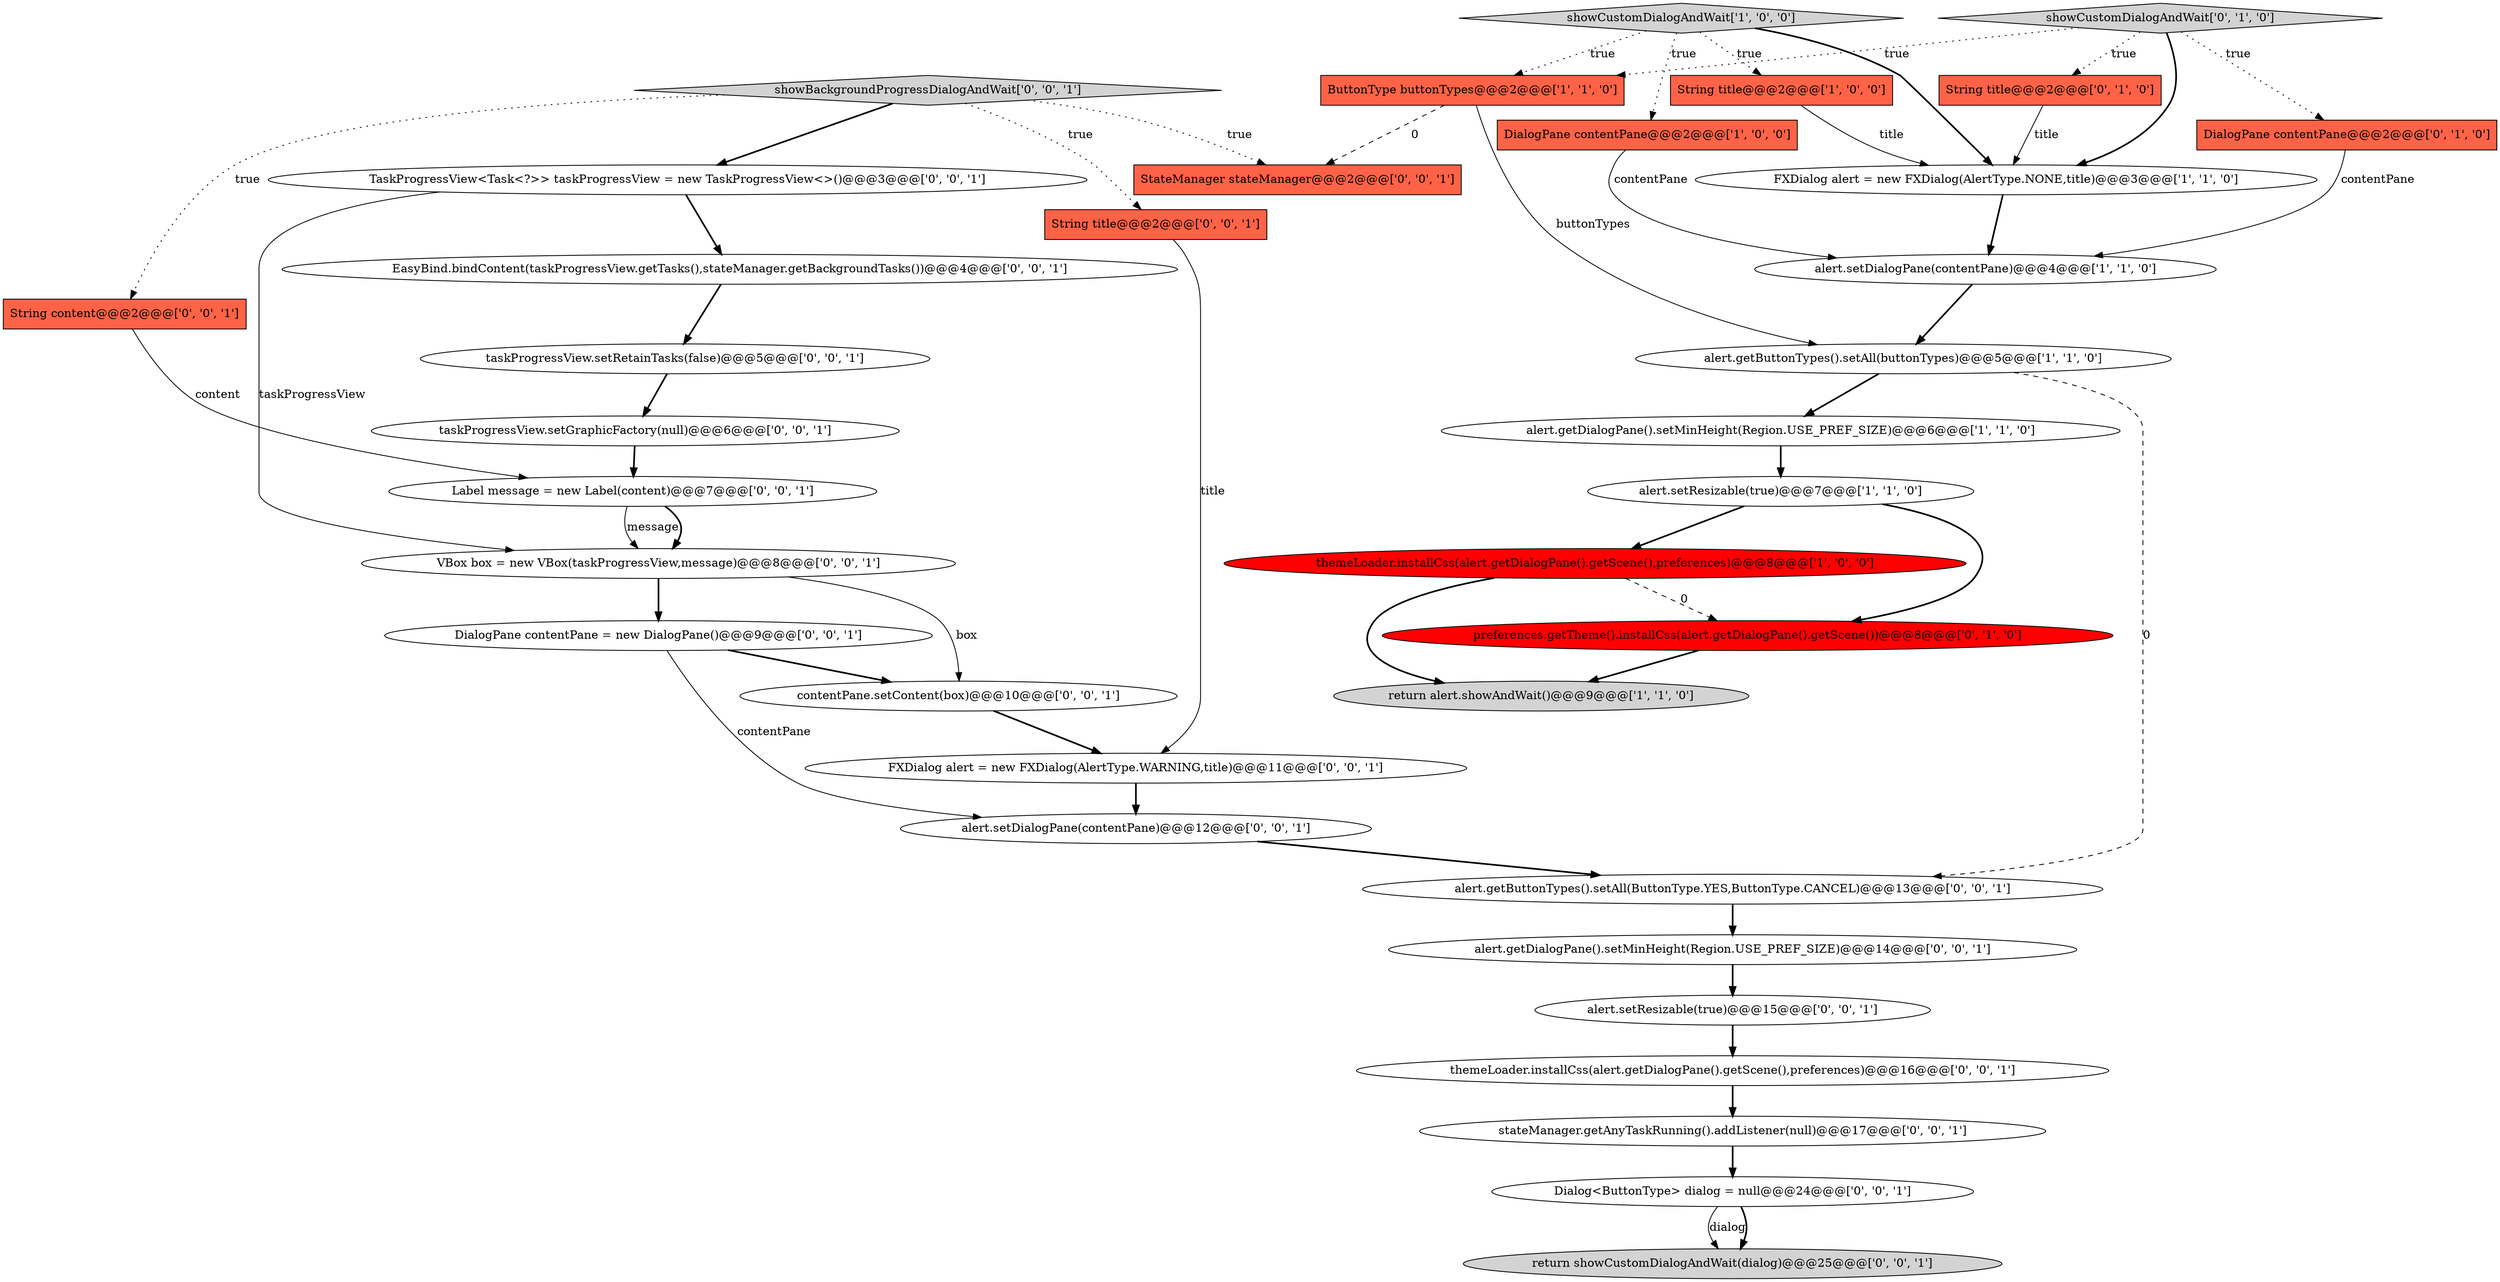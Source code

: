 digraph {
35 [style = filled, label = "StateManager stateManager@@@2@@@['0', '0', '1']", fillcolor = tomato, shape = box image = "AAA0AAABBB3BBB"];
31 [style = filled, label = "taskProgressView.setGraphicFactory(null)@@@6@@@['0', '0', '1']", fillcolor = white, shape = ellipse image = "AAA0AAABBB3BBB"];
2 [style = filled, label = "alert.getDialogPane().setMinHeight(Region.USE_PREF_SIZE)@@@6@@@['1', '1', '0']", fillcolor = white, shape = ellipse image = "AAA0AAABBB1BBB"];
23 [style = filled, label = "DialogPane contentPane = new DialogPane()@@@9@@@['0', '0', '1']", fillcolor = white, shape = ellipse image = "AAA0AAABBB3BBB"];
28 [style = filled, label = "alert.setDialogPane(contentPane)@@@12@@@['0', '0', '1']", fillcolor = white, shape = ellipse image = "AAA0AAABBB3BBB"];
32 [style = filled, label = "Label message = new Label(content)@@@7@@@['0', '0', '1']", fillcolor = white, shape = ellipse image = "AAA0AAABBB3BBB"];
14 [style = filled, label = "showCustomDialogAndWait['0', '1', '0']", fillcolor = lightgray, shape = diamond image = "AAA0AAABBB2BBB"];
29 [style = filled, label = "themeLoader.installCss(alert.getDialogPane().getScene(),preferences)@@@16@@@['0', '0', '1']", fillcolor = white, shape = ellipse image = "AAA0AAABBB3BBB"];
17 [style = filled, label = "EasyBind.bindContent(taskProgressView.getTasks(),stateManager.getBackgroundTasks())@@@4@@@['0', '0', '1']", fillcolor = white, shape = ellipse image = "AAA0AAABBB3BBB"];
27 [style = filled, label = "String content@@@2@@@['0', '0', '1']", fillcolor = tomato, shape = box image = "AAA0AAABBB3BBB"];
5 [style = filled, label = "DialogPane contentPane@@@2@@@['1', '0', '0']", fillcolor = tomato, shape = box image = "AAA0AAABBB1BBB"];
12 [style = filled, label = "DialogPane contentPane@@@2@@@['0', '1', '0']", fillcolor = tomato, shape = box image = "AAA0AAABBB2BBB"];
16 [style = filled, label = "alert.getButtonTypes().setAll(ButtonType.YES,ButtonType.CANCEL)@@@13@@@['0', '0', '1']", fillcolor = white, shape = ellipse image = "AAA0AAABBB3BBB"];
8 [style = filled, label = "alert.getButtonTypes().setAll(buttonTypes)@@@5@@@['1', '1', '0']", fillcolor = white, shape = ellipse image = "AAA0AAABBB1BBB"];
11 [style = filled, label = "String title@@@2@@@['0', '1', '0']", fillcolor = tomato, shape = box image = "AAA0AAABBB2BBB"];
20 [style = filled, label = "alert.getDialogPane().setMinHeight(Region.USE_PREF_SIZE)@@@14@@@['0', '0', '1']", fillcolor = white, shape = ellipse image = "AAA0AAABBB3BBB"];
22 [style = filled, label = "FXDialog alert = new FXDialog(AlertType.WARNING,title)@@@11@@@['0', '0', '1']", fillcolor = white, shape = ellipse image = "AAA0AAABBB3BBB"];
4 [style = filled, label = "alert.setResizable(true)@@@7@@@['1', '1', '0']", fillcolor = white, shape = ellipse image = "AAA0AAABBB1BBB"];
10 [style = filled, label = "ButtonType buttonTypes@@@2@@@['1', '1', '0']", fillcolor = tomato, shape = box image = "AAA0AAABBB1BBB"];
15 [style = filled, label = "TaskProgressView<Task<?>> taskProgressView = new TaskProgressView<>()@@@3@@@['0', '0', '1']", fillcolor = white, shape = ellipse image = "AAA0AAABBB3BBB"];
21 [style = filled, label = "contentPane.setContent(box)@@@10@@@['0', '0', '1']", fillcolor = white, shape = ellipse image = "AAA0AAABBB3BBB"];
7 [style = filled, label = "FXDialog alert = new FXDialog(AlertType.NONE,title)@@@3@@@['1', '1', '0']", fillcolor = white, shape = ellipse image = "AAA0AAABBB1BBB"];
25 [style = filled, label = "VBox box = new VBox(taskProgressView,message)@@@8@@@['0', '0', '1']", fillcolor = white, shape = ellipse image = "AAA0AAABBB3BBB"];
33 [style = filled, label = "showBackgroundProgressDialogAndWait['0', '0', '1']", fillcolor = lightgray, shape = diamond image = "AAA0AAABBB3BBB"];
1 [style = filled, label = "return alert.showAndWait()@@@9@@@['1', '1', '0']", fillcolor = lightgray, shape = ellipse image = "AAA0AAABBB1BBB"];
6 [style = filled, label = "showCustomDialogAndWait['1', '0', '0']", fillcolor = lightgray, shape = diamond image = "AAA0AAABBB1BBB"];
3 [style = filled, label = "alert.setDialogPane(contentPane)@@@4@@@['1', '1', '0']", fillcolor = white, shape = ellipse image = "AAA0AAABBB1BBB"];
24 [style = filled, label = "String title@@@2@@@['0', '0', '1']", fillcolor = tomato, shape = box image = "AAA0AAABBB3BBB"];
9 [style = filled, label = "themeLoader.installCss(alert.getDialogPane().getScene(),preferences)@@@8@@@['1', '0', '0']", fillcolor = red, shape = ellipse image = "AAA1AAABBB1BBB"];
0 [style = filled, label = "String title@@@2@@@['1', '0', '0']", fillcolor = tomato, shape = box image = "AAA0AAABBB1BBB"];
30 [style = filled, label = "taskProgressView.setRetainTasks(false)@@@5@@@['0', '0', '1']", fillcolor = white, shape = ellipse image = "AAA0AAABBB3BBB"];
18 [style = filled, label = "alert.setResizable(true)@@@15@@@['0', '0', '1']", fillcolor = white, shape = ellipse image = "AAA0AAABBB3BBB"];
26 [style = filled, label = "return showCustomDialogAndWait(dialog)@@@25@@@['0', '0', '1']", fillcolor = lightgray, shape = ellipse image = "AAA0AAABBB3BBB"];
13 [style = filled, label = "preferences.getTheme().installCss(alert.getDialogPane().getScene())@@@8@@@['0', '1', '0']", fillcolor = red, shape = ellipse image = "AAA1AAABBB2BBB"];
19 [style = filled, label = "stateManager.getAnyTaskRunning().addListener(null)@@@17@@@['0', '0', '1']", fillcolor = white, shape = ellipse image = "AAA0AAABBB3BBB"];
34 [style = filled, label = "Dialog<ButtonType> dialog = null@@@24@@@['0', '0', '1']", fillcolor = white, shape = ellipse image = "AAA0AAABBB3BBB"];
4->9 [style = bold, label=""];
19->34 [style = bold, label=""];
8->16 [style = dashed, label="0"];
14->12 [style = dotted, label="true"];
15->25 [style = solid, label="taskProgressView"];
33->15 [style = bold, label=""];
32->25 [style = solid, label="message"];
25->23 [style = bold, label=""];
31->32 [style = bold, label=""];
12->3 [style = solid, label="contentPane"];
4->13 [style = bold, label=""];
34->26 [style = solid, label="dialog"];
17->30 [style = bold, label=""];
22->28 [style = bold, label=""];
10->8 [style = solid, label="buttonTypes"];
5->3 [style = solid, label="contentPane"];
27->32 [style = solid, label="content"];
2->4 [style = bold, label=""];
28->16 [style = bold, label=""];
14->10 [style = dotted, label="true"];
13->1 [style = bold, label=""];
7->3 [style = bold, label=""];
14->7 [style = bold, label=""];
20->18 [style = bold, label=""];
6->10 [style = dotted, label="true"];
15->17 [style = bold, label=""];
18->29 [style = bold, label=""];
33->35 [style = dotted, label="true"];
11->7 [style = solid, label="title"];
29->19 [style = bold, label=""];
8->2 [style = bold, label=""];
23->21 [style = bold, label=""];
34->26 [style = bold, label=""];
21->22 [style = bold, label=""];
30->31 [style = bold, label=""];
3->8 [style = bold, label=""];
32->25 [style = bold, label=""];
9->13 [style = dashed, label="0"];
23->28 [style = solid, label="contentPane"];
33->24 [style = dotted, label="true"];
14->11 [style = dotted, label="true"];
25->21 [style = solid, label="box"];
6->0 [style = dotted, label="true"];
9->1 [style = bold, label=""];
6->7 [style = bold, label=""];
16->20 [style = bold, label=""];
0->7 [style = solid, label="title"];
33->27 [style = dotted, label="true"];
10->35 [style = dashed, label="0"];
6->5 [style = dotted, label="true"];
24->22 [style = solid, label="title"];
}
